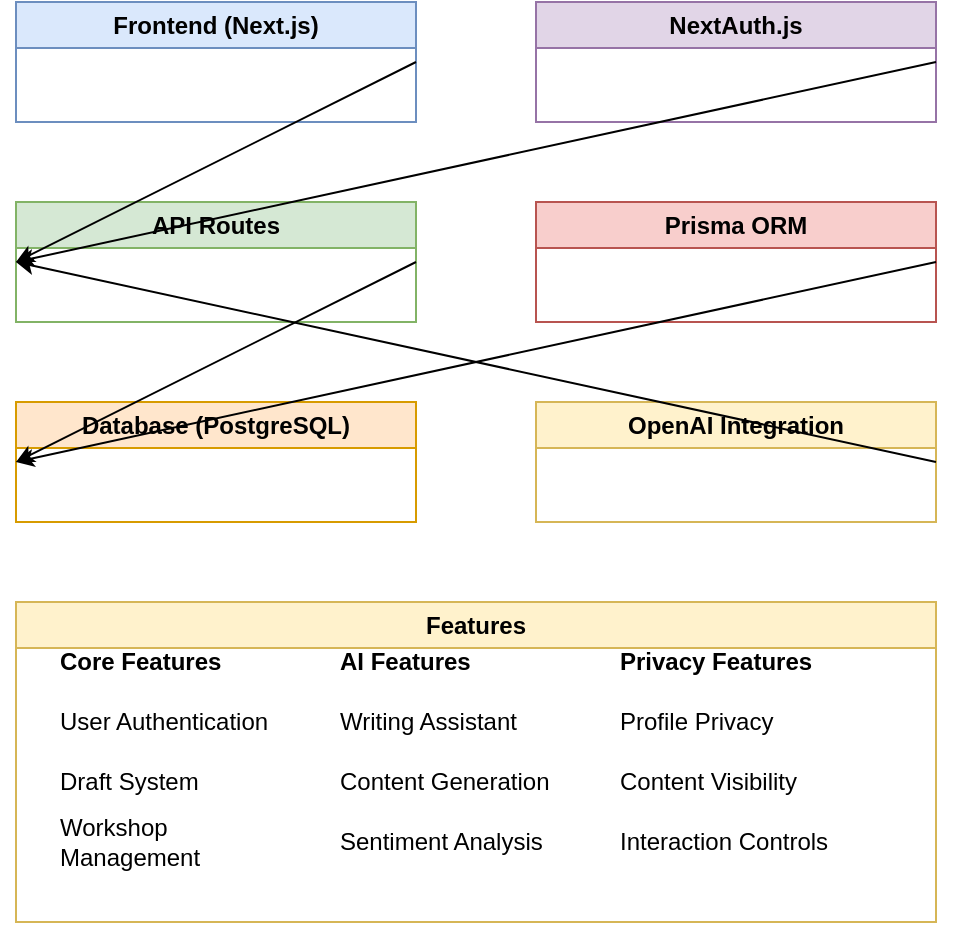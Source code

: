 <?xml version="1.0" encoding="UTF-8"?>
<mxfile version="21.6.6" type="device">
  <diagram name="Page-1" id="architecture">
    <mxGraphModel dx="1422" dy="798" grid="1" gridSize="10" guides="1" tooltips="1" connect="1" arrows="1" fold="1" page="1" pageScale="1" pageWidth="827" pageHeight="1169" math="0" shadow="0">
      <root>
        <mxCell id="0" />
        <mxCell id="1" parent="0" />
        
        <!-- Frontend Layer -->
        <mxCell id="frontend" value="Frontend (Next.js)" style="swimlane;whiteSpace=wrap;html=1;fillColor=#dae8fc;strokeColor=#6c8ebf;" vertex="1" parent="1">
          <mxGeometry x="40" y="40" width="200" height="60" as="geometry" />
        </mxCell>
        
        <!-- API Layer -->
        <mxCell id="api" value="API Routes" style="swimlane;whiteSpace=wrap;html=1;fillColor=#d5e8d4;strokeColor=#82b366;" vertex="1" parent="1">
          <mxGeometry x="40" y="140" width="200" height="60" as="geometry" />
        </mxCell>
        
        <!-- Database Layer -->
        <mxCell id="database" value="Database (PostgreSQL)" style="swimlane;whiteSpace=wrap;html=1;fillColor=#ffe6cc;strokeColor=#d79b00;" vertex="1" parent="1">
          <mxGeometry x="40" y="240" width="200" height="60" as="geometry" />
        </mxCell>
        
        <!-- Authentication -->
        <mxCell id="auth" value="NextAuth.js" style="swimlane;whiteSpace=wrap;html=1;fillColor=#e1d5e7;strokeColor=#9673a6;" vertex="1" parent="1">
          <mxGeometry x="300" y="40" width="200" height="60" as="geometry" />
        </mxCell>
        
        <!-- ORM -->
        <mxCell id="orm" value="Prisma ORM" style="swimlane;whiteSpace=wrap;html=1;fillColor=#f8cecc;strokeColor=#b85450;" vertex="1" parent="1">
          <mxGeometry x="300" y="140" width="200" height="60" as="geometry" />
        </mxCell>

        <!-- AI Services -->
        <mxCell id="ai" value="OpenAI Integration" style="swimlane;whiteSpace=wrap;html=1;fillColor=#fff2cc;strokeColor=#d6b656;" vertex="1" parent="1">
          <mxGeometry x="300" y="240" width="200" height="60" as="geometry" />
        </mxCell>
        
        <!-- Connections -->
        <mxCell id="conn1" value="" style="endArrow=classic;html=1;rounded=0;exitX=1;exitY=0.5;entryX=0;entryY=0.5;" edge="1" parent="1" source="frontend" target="api">
          <mxGeometry width="50" height="50" relative="1" as="geometry" />
        </mxCell>
        
        <mxCell id="conn2" value="" style="endArrow=classic;html=1;rounded=0;exitX=1;exitY=0.5;entryX=0;entryY=0.5;" edge="1" parent="1" source="api" target="database">
          <mxGeometry width="50" height="50" relative="1" as="geometry" />
        </mxCell>
        
        <mxCell id="conn3" value="" style="endArrow=classic;html=1;rounded=0;exitX=1;exitY=0.5;entryX=0;entryY=0.5;" edge="1" parent="1" source="auth" target="api">
          <mxGeometry width="50" height="50" relative="1" as="geometry" />
        </mxCell>
        
        <mxCell id="conn4" value="" style="endArrow=classic;html=1;rounded=0;exitX=1;exitY=0.5;entryX=0;entryY=0.5;" edge="1" parent="1" source="orm" target="database">
          <mxGeometry width="50" height="50" relative="1" as="geometry" />
        </mxCell>

        <mxCell id="conn5" value="" style="endArrow=classic;html=1;rounded=0;exitX=1;exitY=0.5;entryX=0;entryY=0.5;" edge="1" parent="1" source="ai" target="api">
          <mxGeometry width="50" height="50" relative="1" as="geometry" />
        </mxCell>
        
        <!-- Features -->
        <mxCell id="features" value="Features" style="swimlane;whiteSpace=wrap;html=1;fillColor=#fff2cc;strokeColor=#d6b656;" vertex="1" parent="1">
          <mxGeometry x="40" y="340" width="460" height="160" as="geometry" />
        </mxCell>
        
        <!-- Core Features -->
        <mxCell id="core_features" value="Core Features" style="text;html=1;strokeColor=none;fillColor=none;align=left;verticalAlign=middle;whiteSpace=wrap;rounded=0;fontStyle=1" vertex="1" parent="1">
          <mxGeometry x="60" y="360" width="120" height="20" as="geometry" />
        </mxCell>

        <mxCell id="feature1" value="User Authentication" style="text;html=1;strokeColor=none;fillColor=none;align=left;verticalAlign=middle;whiteSpace=wrap;rounded=0;" vertex="1" parent="1">
          <mxGeometry x="60" y="390" width="120" height="20" as="geometry" />
        </mxCell>
        
        <mxCell id="feature2" value="Draft System" style="text;html=1;strokeColor=none;fillColor=none;align=left;verticalAlign=middle;whiteSpace=wrap;rounded=0;" vertex="1" parent="1">
          <mxGeometry x="60" y="420" width="120" height="20" as="geometry" />
        </mxCell>
        
        <mxCell id="feature3" value="Workshop Management" style="text;html=1;strokeColor=none;fillColor=none;align=left;verticalAlign=middle;whiteSpace=wrap;rounded=0;" vertex="1" parent="1">
          <mxGeometry x="60" y="450" width="120" height="20" as="geometry" />
        </mxCell>

        <!-- AI Features -->
        <mxCell id="ai_features" value="AI Features" style="text;html=1;strokeColor=none;fillColor=none;align=left;verticalAlign=middle;whiteSpace=wrap;rounded=0;fontStyle=1" vertex="1" parent="1">
          <mxGeometry x="200" y="360" width="120" height="20" as="geometry" />
        </mxCell>

        <mxCell id="feature4" value="Writing Assistant" style="text;html=1;strokeColor=none;fillColor=none;align=left;verticalAlign=middle;whiteSpace=wrap;rounded=0;" vertex="1" parent="1">
          <mxGeometry x="200" y="390" width="120" height="20" as="geometry" />
        </mxCell>
        
        <mxCell id="feature5" value="Content Generation" style="text;html=1;strokeColor=none;fillColor=none;align=left;verticalAlign=middle;whiteSpace=wrap;rounded=0;" vertex="1" parent="1">
          <mxGeometry x="200" y="420" width="120" height="20" as="geometry" />
        </mxCell>
        
        <mxCell id="feature6" value="Sentiment Analysis" style="text;html=1;strokeColor=none;fillColor=none;align=left;verticalAlign=middle;whiteSpace=wrap;rounded=0;" vertex="1" parent="1">
          <mxGeometry x="200" y="450" width="120" height="20" as="geometry" />
        </mxCell>

        <!-- Privacy Features -->
        <mxCell id="privacy_features" value="Privacy Features" style="text;html=1;strokeColor=none;fillColor=none;align=left;verticalAlign=middle;whiteSpace=wrap;rounded=0;fontStyle=1" vertex="1" parent="1">
          <mxGeometry x="340" y="360" width="120" height="20" as="geometry" />
        </mxCell>

        <mxCell id="feature7" value="Profile Privacy" style="text;html=1;strokeColor=none;fillColor=none;align=left;verticalAlign=middle;whiteSpace=wrap;rounded=0;" vertex="1" parent="1">
          <mxGeometry x="340" y="390" width="120" height="20" as="geometry" />
        </mxCell>

        <mxCell id="feature8" value="Content Visibility" style="text;html=1;strokeColor=none;fillColor=none;align=left;verticalAlign=middle;whiteSpace=wrap;rounded=0;" vertex="1" parent="1">
          <mxGeometry x="340" y="420" width="120" height="20" as="geometry" />
        </mxCell>

        <mxCell id="feature9" value="Interaction Controls" style="text;html=1;strokeColor=none;fillColor=none;align=left;verticalAlign=middle;whiteSpace=wrap;rounded=0;" vertex="1" parent="1">
          <mxGeometry x="340" y="450" width="120" height="20" as="geometry" />
        </mxCell>
      </root>
    </mxGraphModel>
  </diagram>
</mxfile> 
